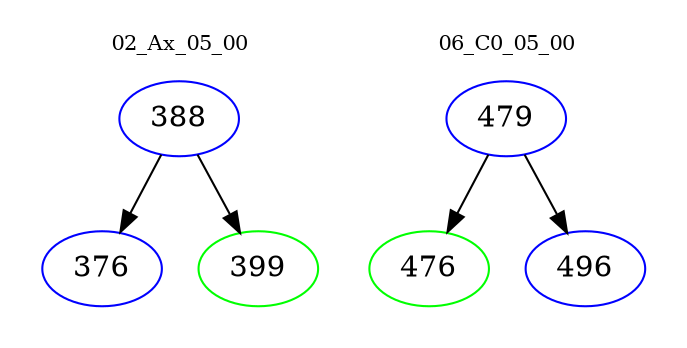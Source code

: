 digraph{
subgraph cluster_0 {
color = white
label = "02_Ax_05_00";
fontsize=10;
T0_388 [label="388", color="blue"]
T0_388 -> T0_376 [color="black"]
T0_376 [label="376", color="blue"]
T0_388 -> T0_399 [color="black"]
T0_399 [label="399", color="green"]
}
subgraph cluster_1 {
color = white
label = "06_C0_05_00";
fontsize=10;
T1_479 [label="479", color="blue"]
T1_479 -> T1_476 [color="black"]
T1_476 [label="476", color="green"]
T1_479 -> T1_496 [color="black"]
T1_496 [label="496", color="blue"]
}
}
